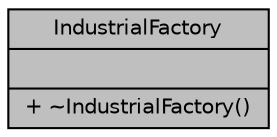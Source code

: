 digraph "IndustrialFactory"
{
 // LATEX_PDF_SIZE
  edge [fontname="Helvetica",fontsize="10",labelfontname="Helvetica",labelfontsize="10"];
  node [fontname="Helvetica",fontsize="10",shape=record];
  Node1 [label="{IndustrialFactory\n||+ ~IndustrialFactory()\l}",height=0.2,width=0.4,color="black", fillcolor="grey75", style="filled", fontcolor="black",tooltip="Abstract factory class for creating industrial facilities."];
}
